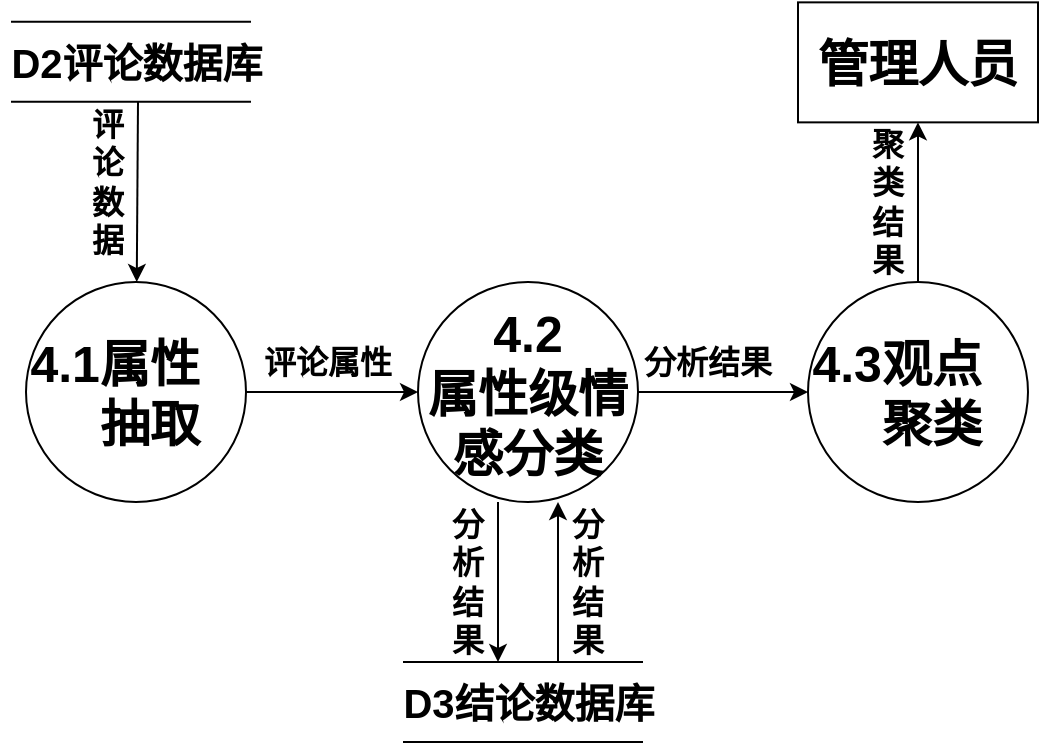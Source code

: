 <mxfile version="13.6.2" type="device"><diagram id="htdeT9nYNxBGFsd22G16" name="第 1 页"><mxGraphModel dx="1488" dy="640" grid="1" gridSize="10" guides="1" tooltips="1" connect="1" arrows="1" fold="1" page="1" pageScale="1" pageWidth="827" pageHeight="1169" math="0" shadow="0"><root><mxCell id="0"/><mxCell id="1" parent="0"/><mxCell id="hGQoWRGutzy3PTSqso4W-1" value="" style="endArrow=none;html=1;" edge="1" parent="1"><mxGeometry width="50" height="50" relative="1" as="geometry"><mxPoint x="296.5" y="149.84" as="sourcePoint"/><mxPoint x="416.5" y="149.84" as="targetPoint"/></mxGeometry></mxCell><mxCell id="hGQoWRGutzy3PTSqso4W-2" value="" style="endArrow=none;html=1;" edge="1" parent="1"><mxGeometry width="50" height="50" relative="1" as="geometry"><mxPoint x="296.5" y="189.84" as="sourcePoint"/><mxPoint x="416.5" y="189.84" as="targetPoint"/></mxGeometry></mxCell><mxCell id="hGQoWRGutzy3PTSqso4W-3" value="&lt;font size=&quot;1&quot;&gt;&lt;b style=&quot;font-size: 20px&quot;&gt;D2评论数据库&lt;/b&gt;&lt;/font&gt;" style="text;html=1;strokeColor=none;fillColor=none;align=center;verticalAlign=middle;whiteSpace=wrap;rounded=0;" vertex="1" parent="1"><mxGeometry x="291.5" y="160.18" width="135" height="20" as="geometry"/></mxCell><mxCell id="hGQoWRGutzy3PTSqso4W-4" value="&lt;span style=&quot;font-size: 25px&quot;&gt;&lt;b&gt;4.1属性&amp;nbsp; &amp;nbsp; &amp;nbsp; 抽取&lt;br&gt;&lt;/b&gt;&lt;/span&gt;" style="ellipse;whiteSpace=wrap;html=1;aspect=fixed;" vertex="1" parent="1"><mxGeometry x="304" y="280.0" width="110" height="110" as="geometry"/></mxCell><mxCell id="hGQoWRGutzy3PTSqso4W-9" value="&lt;span style=&quot;font-size: 25px&quot;&gt;&lt;b&gt;4.2&lt;br&gt;属性级情感分类&lt;br&gt;&lt;/b&gt;&lt;/span&gt;" style="ellipse;whiteSpace=wrap;html=1;aspect=fixed;" vertex="1" parent="1"><mxGeometry x="500" y="280.0" width="110" height="110" as="geometry"/></mxCell><mxCell id="hGQoWRGutzy3PTSqso4W-10" value="&lt;font style=&quot;font-size: 25px&quot;&gt;&lt;b&gt;管理人员&lt;/b&gt;&lt;/font&gt;" style="rounded=0;whiteSpace=wrap;html=1;" vertex="1" parent="1"><mxGeometry x="690" y="140.18" width="120" height="60" as="geometry"/></mxCell><mxCell id="hGQoWRGutzy3PTSqso4W-11" value="" style="endArrow=none;html=1;" edge="1" parent="1"><mxGeometry width="50" height="50" relative="1" as="geometry"><mxPoint x="492.5" y="470.0" as="sourcePoint"/><mxPoint x="612.5" y="470.0" as="targetPoint"/></mxGeometry></mxCell><mxCell id="hGQoWRGutzy3PTSqso4W-12" value="" style="endArrow=none;html=1;" edge="1" parent="1"><mxGeometry width="50" height="50" relative="1" as="geometry"><mxPoint x="492.5" y="510.0" as="sourcePoint"/><mxPoint x="612.5" y="510.0" as="targetPoint"/></mxGeometry></mxCell><mxCell id="hGQoWRGutzy3PTSqso4W-13" value="&lt;font size=&quot;1&quot;&gt;&lt;b style=&quot;font-size: 20px&quot;&gt;D3结论数据库&lt;/b&gt;&lt;/font&gt;" style="text;html=1;strokeColor=none;fillColor=none;align=center;verticalAlign=middle;whiteSpace=wrap;rounded=0;" vertex="1" parent="1"><mxGeometry x="487.5" y="480.34" width="135" height="20" as="geometry"/></mxCell><mxCell id="hGQoWRGutzy3PTSqso4W-14" value="" style="endArrow=classic;html=1;" edge="1" parent="1" target="hGQoWRGutzy3PTSqso4W-4"><mxGeometry width="50" height="50" relative="1" as="geometry"><mxPoint x="360" y="190" as="sourcePoint"/><mxPoint x="440" y="300" as="targetPoint"/></mxGeometry></mxCell><mxCell id="hGQoWRGutzy3PTSqso4W-15" value="&lt;span style=&quot;font-size: 16px&quot;&gt;&lt;b&gt;评论数据&lt;/b&gt;&lt;/span&gt;" style="text;html=1;strokeColor=none;fillColor=none;align=center;verticalAlign=middle;whiteSpace=wrap;rounded=0;rotation=0;" vertex="1" parent="1"><mxGeometry x="340" y="220" width="10" height="20" as="geometry"/></mxCell><mxCell id="hGQoWRGutzy3PTSqso4W-18" value="" style="endArrow=classic;html=1;" edge="1" parent="1" source="hGQoWRGutzy3PTSqso4W-4" target="hGQoWRGutzy3PTSqso4W-9"><mxGeometry width="50" height="50" relative="1" as="geometry"><mxPoint x="390" y="350" as="sourcePoint"/><mxPoint x="440" y="300" as="targetPoint"/></mxGeometry></mxCell><mxCell id="hGQoWRGutzy3PTSqso4W-19" value="&lt;span style=&quot;font-size: 16px&quot;&gt;&lt;b&gt;评论属性&lt;/b&gt;&lt;/span&gt;" style="text;html=1;strokeColor=none;fillColor=none;align=center;verticalAlign=middle;whiteSpace=wrap;rounded=0;rotation=0;" vertex="1" parent="1"><mxGeometry x="400" y="310" width="110" height="20" as="geometry"/></mxCell><mxCell id="hGQoWRGutzy3PTSqso4W-22" value="&lt;span style=&quot;font-size: 25px&quot;&gt;&lt;b&gt;4.3观点&amp;nbsp; &amp;nbsp; &amp;nbsp; 聚类&lt;br&gt;&lt;/b&gt;&lt;/span&gt;" style="ellipse;whiteSpace=wrap;html=1;aspect=fixed;" vertex="1" parent="1"><mxGeometry x="695" y="280.0" width="110" height="110" as="geometry"/></mxCell><mxCell id="hGQoWRGutzy3PTSqso4W-23" value="" style="endArrow=classic;html=1;" edge="1" parent="1" source="hGQoWRGutzy3PTSqso4W-22" target="hGQoWRGutzy3PTSqso4W-10"><mxGeometry width="50" height="50" relative="1" as="geometry"><mxPoint x="530" y="350" as="sourcePoint"/><mxPoint x="580" y="300" as="targetPoint"/></mxGeometry></mxCell><mxCell id="hGQoWRGutzy3PTSqso4W-27" value="" style="endArrow=classic;html=1;" edge="1" parent="1"><mxGeometry width="50" height="50" relative="1" as="geometry"><mxPoint x="540" y="390" as="sourcePoint"/><mxPoint x="540" y="470" as="targetPoint"/></mxGeometry></mxCell><mxCell id="hGQoWRGutzy3PTSqso4W-28" value="" style="endArrow=classic;html=1;" edge="1" parent="1"><mxGeometry width="50" height="50" relative="1" as="geometry"><mxPoint x="570" y="470" as="sourcePoint"/><mxPoint x="570" y="390" as="targetPoint"/></mxGeometry></mxCell><mxCell id="hGQoWRGutzy3PTSqso4W-30" value="&lt;span style=&quot;font-size: 16px&quot;&gt;&lt;b&gt;分析结果&lt;/b&gt;&lt;/span&gt;" style="text;html=1;strokeColor=none;fillColor=none;align=center;verticalAlign=middle;whiteSpace=wrap;rounded=0;rotation=0;" vertex="1" parent="1"><mxGeometry x="520" y="420" width="10" height="20" as="geometry"/></mxCell><mxCell id="hGQoWRGutzy3PTSqso4W-31" value="&lt;span style=&quot;font-size: 16px&quot;&gt;&lt;b&gt;分析结果&lt;/b&gt;&lt;/span&gt;" style="text;html=1;strokeColor=none;fillColor=none;align=center;verticalAlign=middle;whiteSpace=wrap;rounded=0;rotation=0;" vertex="1" parent="1"><mxGeometry x="580" y="420" width="10" height="20" as="geometry"/></mxCell><mxCell id="hGQoWRGutzy3PTSqso4W-32" value="" style="endArrow=classic;html=1;" edge="1" parent="1" source="hGQoWRGutzy3PTSqso4W-9" target="hGQoWRGutzy3PTSqso4W-22"><mxGeometry width="50" height="50" relative="1" as="geometry"><mxPoint x="540" y="350" as="sourcePoint"/><mxPoint x="580" y="300" as="targetPoint"/></mxGeometry></mxCell><mxCell id="hGQoWRGutzy3PTSqso4W-33" value="&lt;span style=&quot;font-size: 16px&quot;&gt;&lt;b&gt;分析结果&lt;/b&gt;&lt;/span&gt;" style="text;html=1;strokeColor=none;fillColor=none;align=center;verticalAlign=middle;whiteSpace=wrap;rounded=0;rotation=0;" vertex="1" parent="1"><mxGeometry x="590" y="310" width="110" height="20" as="geometry"/></mxCell><mxCell id="hGQoWRGutzy3PTSqso4W-35" value="&lt;span style=&quot;font-size: 16px&quot;&gt;&lt;b&gt;聚类结果&lt;/b&gt;&lt;/span&gt;" style="text;html=1;strokeColor=none;fillColor=none;align=center;verticalAlign=middle;whiteSpace=wrap;rounded=0;rotation=0;" vertex="1" parent="1"><mxGeometry x="730" y="230" width="10" height="20" as="geometry"/></mxCell></root></mxGraphModel></diagram></mxfile>